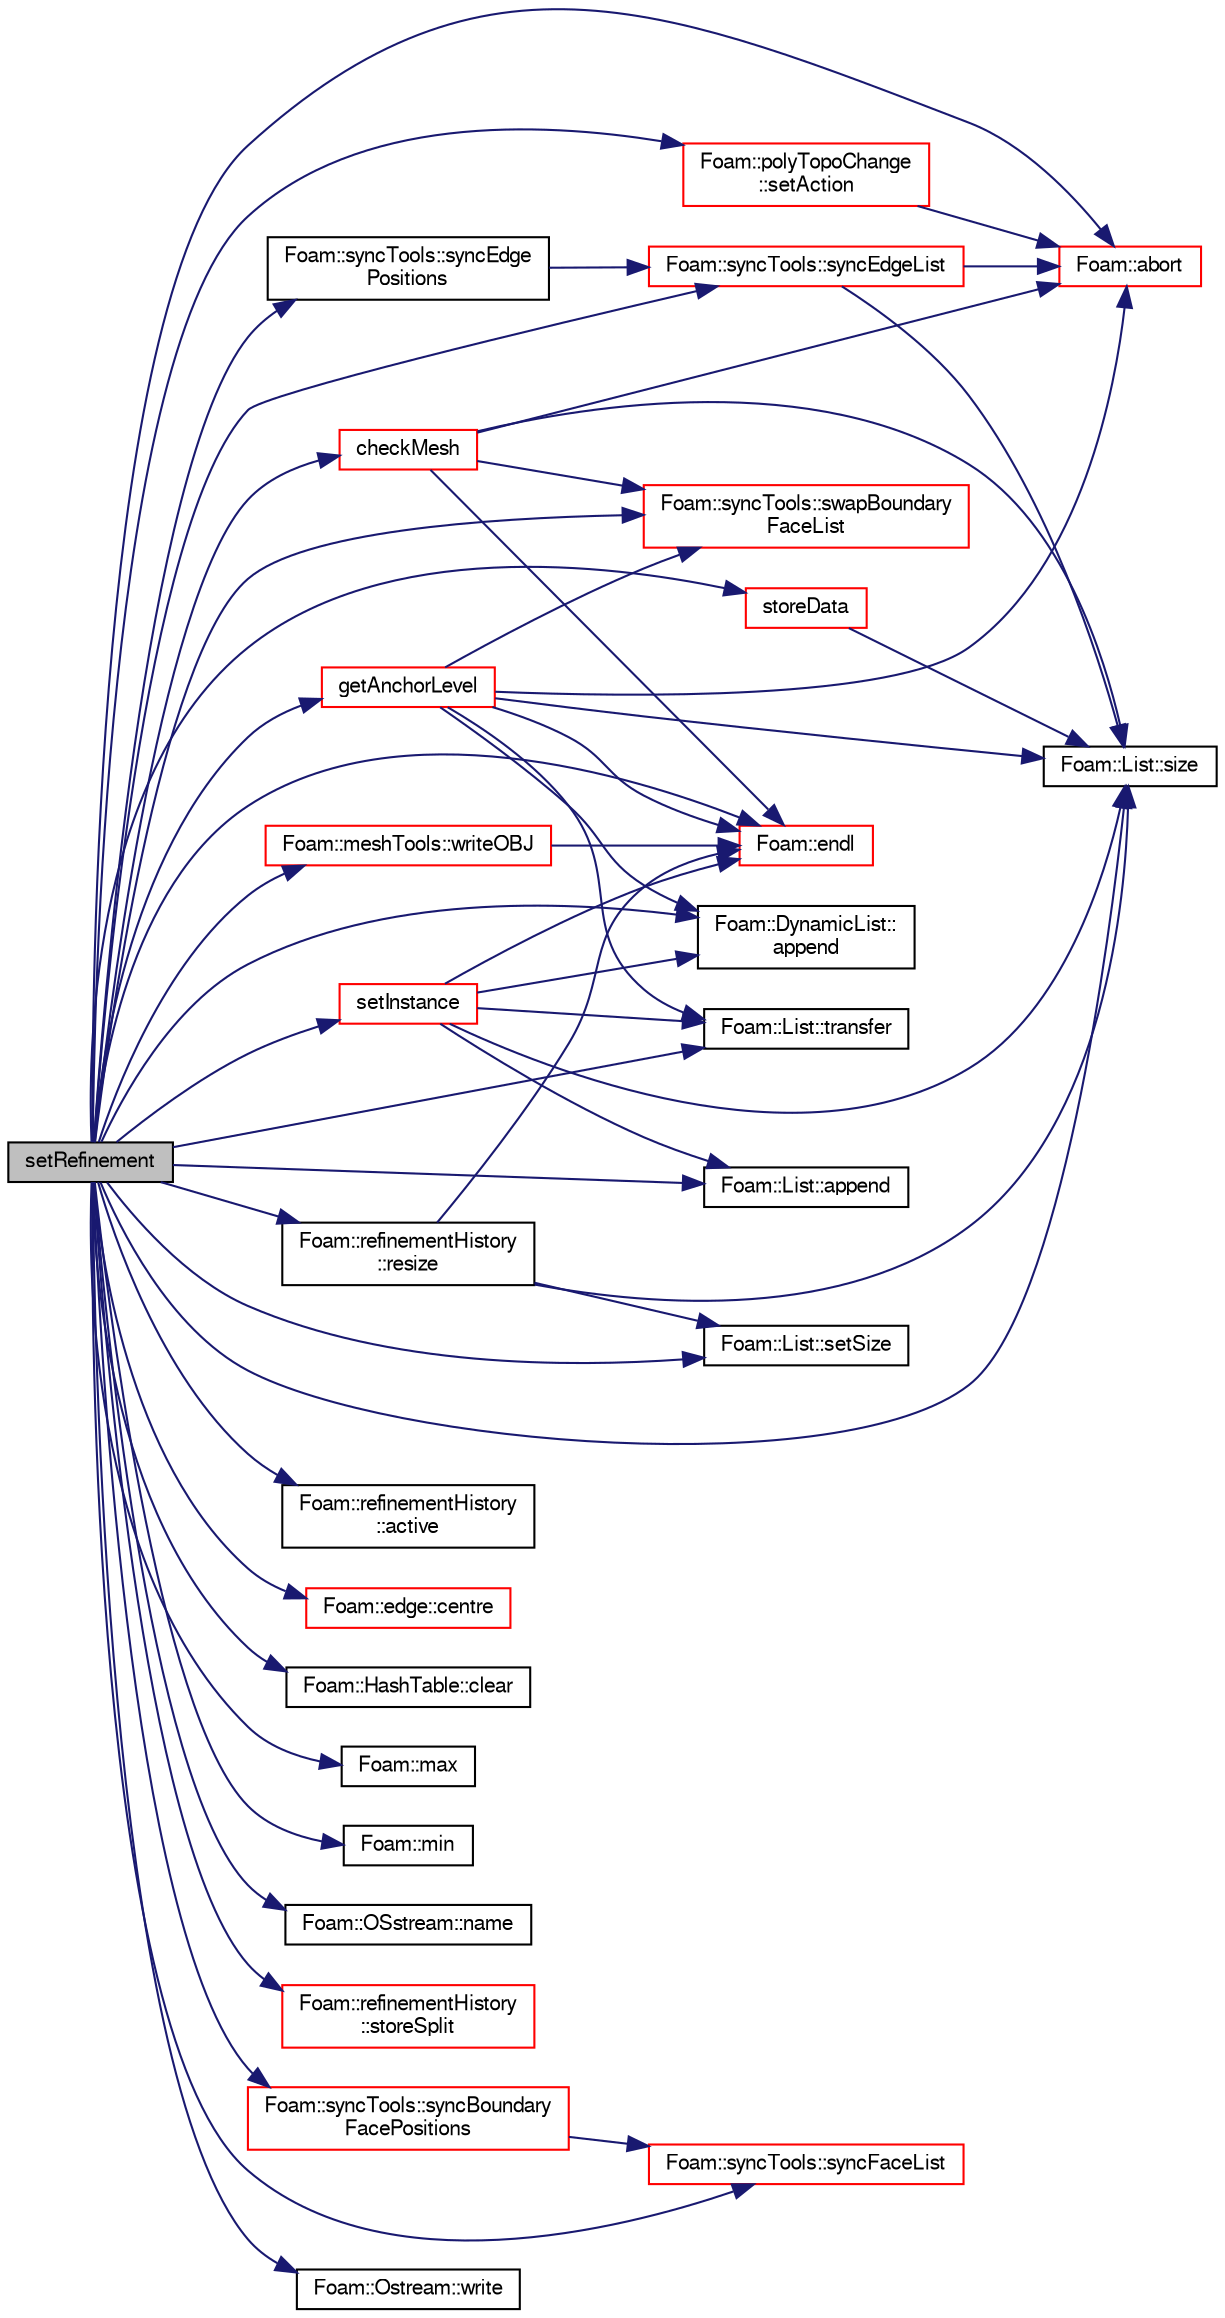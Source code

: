 digraph "setRefinement"
{
  bgcolor="transparent";
  edge [fontname="FreeSans",fontsize="10",labelfontname="FreeSans",labelfontsize="10"];
  node [fontname="FreeSans",fontsize="10",shape=record];
  rankdir="LR";
  Node4214 [label="setRefinement",height=0.2,width=0.4,color="black", fillcolor="grey75", style="filled", fontcolor="black"];
  Node4214 -> Node4215 [color="midnightblue",fontsize="10",style="solid",fontname="FreeSans"];
  Node4215 [label="Foam::abort",height=0.2,width=0.4,color="red",URL="$a21124.html#a447107a607d03e417307c203fa5fb44b"];
  Node4214 -> Node4258 [color="midnightblue",fontsize="10",style="solid",fontname="FreeSans"];
  Node4258 [label="Foam::refinementHistory\l::active",height=0.2,width=0.4,color="black",URL="$a21690.html#ad9735e23cb0888fb98e1c5893aecff7e",tooltip="Is there unrefinement history. Note that this will fall over if. "];
  Node4214 -> Node4259 [color="midnightblue",fontsize="10",style="solid",fontname="FreeSans"];
  Node4259 [label="Foam::List::append",height=0.2,width=0.4,color="black",URL="$a25694.html#a399dd2bf0d9a32016717dc90126f016b",tooltip="Append an element at the end of the list. "];
  Node4214 -> Node4260 [color="midnightblue",fontsize="10",style="solid",fontname="FreeSans"];
  Node4260 [label="Foam::DynamicList::\lappend",height=0.2,width=0.4,color="black",URL="$a25890.html#a7b67b42af715604376ad63a681dee6d8",tooltip="Append an element at the end of the list. "];
  Node4214 -> Node4261 [color="midnightblue",fontsize="10",style="solid",fontname="FreeSans"];
  Node4261 [label="Foam::edge::centre",height=0.2,width=0.4,color="red",URL="$a27210.html#a87a4cbbb775d06be2c2f27bdab4ddb04",tooltip="Return centre (centroid) "];
  Node4214 -> Node4265 [color="midnightblue",fontsize="10",style="solid",fontname="FreeSans"];
  Node4265 [label="checkMesh",height=0.2,width=0.4,color="red",URL="$a21654.html#a432ff341842268fa21b8363e6b2c45b9",tooltip="Debug: Check coupled mesh for correctness. "];
  Node4265 -> Node4223 [color="midnightblue",fontsize="10",style="solid",fontname="FreeSans"];
  Node4223 [label="Foam::endl",height=0.2,width=0.4,color="red",URL="$a21124.html#a2db8fe02a0d3909e9351bb4275b23ce4",tooltip="Add newline and flush stream. "];
  Node4265 -> Node4266 [color="midnightblue",fontsize="10",style="solid",fontname="FreeSans"];
  Node4266 [label="Foam::syncTools::swapBoundary\lFaceList",height=0.2,width=0.4,color="red",URL="$a27502.html#a30e4f2ce2c2399c35f5d674bdb7c07fd",tooltip="Swap coupled boundary face values. "];
  Node4265 -> Node4215 [color="midnightblue",fontsize="10",style="solid",fontname="FreeSans"];
  Node4265 -> Node4316 [color="midnightblue",fontsize="10",style="solid",fontname="FreeSans"];
  Node4316 [label="Foam::List::size",height=0.2,width=0.4,color="black",URL="$a25694.html#a8a5f6fa29bd4b500caf186f60245b384",tooltip="Override size to be inconsistent with allocated storage. "];
  Node4214 -> Node4549 [color="midnightblue",fontsize="10",style="solid",fontname="FreeSans"];
  Node4549 [label="Foam::HashTable::clear",height=0.2,width=0.4,color="black",URL="$a25702.html#ac8bb3912a3ce86b15842e79d0b421204",tooltip="Clear all entries from table. "];
  Node4214 -> Node4223 [color="midnightblue",fontsize="10",style="solid",fontname="FreeSans"];
  Node4214 -> Node4601 [color="midnightblue",fontsize="10",style="solid",fontname="FreeSans"];
  Node4601 [label="getAnchorLevel",height=0.2,width=0.4,color="red",URL="$a21654.html#aed49cb175362b037d69517422f320332",tooltip="Gets level such that the face has four points <= level. "];
  Node4601 -> Node4215 [color="midnightblue",fontsize="10",style="solid",fontname="FreeSans"];
  Node4601 -> Node4260 [color="midnightblue",fontsize="10",style="solid",fontname="FreeSans"];
  Node4601 -> Node4223 [color="midnightblue",fontsize="10",style="solid",fontname="FreeSans"];
  Node4601 -> Node4316 [color="midnightblue",fontsize="10",style="solid",fontname="FreeSans"];
  Node4601 -> Node4266 [color="midnightblue",fontsize="10",style="solid",fontname="FreeSans"];
  Node4601 -> Node4618 [color="midnightblue",fontsize="10",style="solid",fontname="FreeSans"];
  Node4618 [label="Foam::List::transfer",height=0.2,width=0.4,color="black",URL="$a25694.html#a25ad1d2084d16b234b0cf91c07e832c0",tooltip="Transfer the contents of the argument List into this list. "];
  Node4214 -> Node4431 [color="midnightblue",fontsize="10",style="solid",fontname="FreeSans"];
  Node4431 [label="Foam::max",height=0.2,width=0.4,color="black",URL="$a21124.html#ac993e906cf2774ae77e666bc24e81733"];
  Node4214 -> Node4575 [color="midnightblue",fontsize="10",style="solid",fontname="FreeSans"];
  Node4575 [label="Foam::min",height=0.2,width=0.4,color="black",URL="$a21124.html#a253e112ad2d56d96230ff39ea7f442dc"];
  Node4214 -> Node4332 [color="midnightblue",fontsize="10",style="solid",fontname="FreeSans"];
  Node4332 [label="Foam::OSstream::name",height=0.2,width=0.4,color="black",URL="$a26290.html#a41b2d01e5fd6e1bc71a895d8b8a86308",tooltip="Return the name of the stream. "];
  Node4214 -> Node4622 [color="midnightblue",fontsize="10",style="solid",fontname="FreeSans"];
  Node4622 [label="Foam::refinementHistory\l::resize",height=0.2,width=0.4,color="black",URL="$a21690.html#abb1149a404586373ae9d9d4a6bfc65e7",tooltip="Extend/shrink storage. additional visibleCells_ elements get. "];
  Node4622 -> Node4316 [color="midnightblue",fontsize="10",style="solid",fontname="FreeSans"];
  Node4622 -> Node4223 [color="midnightblue",fontsize="10",style="solid",fontname="FreeSans"];
  Node4622 -> Node4277 [color="midnightblue",fontsize="10",style="solid",fontname="FreeSans"];
  Node4277 [label="Foam::List::setSize",height=0.2,width=0.4,color="black",URL="$a25694.html#aedb985ffeaf1bdbfeccc2a8730405703",tooltip="Reset size of List. "];
  Node4214 -> Node4623 [color="midnightblue",fontsize="10",style="solid",fontname="FreeSans"];
  Node4623 [label="Foam::polyTopoChange\l::setAction",height=0.2,width=0.4,color="red",URL="$a21678.html#a40a23962b792d24f4cb999f5b55aece2",tooltip="For compatibility with polyTopoChange: set topological action. "];
  Node4623 -> Node4215 [color="midnightblue",fontsize="10",style="solid",fontname="FreeSans"];
  Node4214 -> Node4702 [color="midnightblue",fontsize="10",style="solid",fontname="FreeSans"];
  Node4702 [label="setInstance",height=0.2,width=0.4,color="red",URL="$a21654.html#af44817e5a0340574e0dd5d2d863d75d1"];
  Node4702 -> Node4223 [color="midnightblue",fontsize="10",style="solid",fontname="FreeSans"];
  Node4702 -> Node4260 [color="midnightblue",fontsize="10",style="solid",fontname="FreeSans"];
  Node4702 -> Node4316 [color="midnightblue",fontsize="10",style="solid",fontname="FreeSans"];
  Node4702 -> Node4618 [color="midnightblue",fontsize="10",style="solid",fontname="FreeSans"];
  Node4702 -> Node4259 [color="midnightblue",fontsize="10",style="solid",fontname="FreeSans"];
  Node4214 -> Node4277 [color="midnightblue",fontsize="10",style="solid",fontname="FreeSans"];
  Node4214 -> Node4316 [color="midnightblue",fontsize="10",style="solid",fontname="FreeSans"];
  Node4214 -> Node4709 [color="midnightblue",fontsize="10",style="solid",fontname="FreeSans"];
  Node4709 [label="storeData",height=0.2,width=0.4,color="red",URL="$a21654.html#aca564b3e1d6bf72a398ffc8c17668020",tooltip="Signal points/face/cells for which to store data. "];
  Node4709 -> Node4316 [color="midnightblue",fontsize="10",style="solid",fontname="FreeSans"];
  Node4214 -> Node4710 [color="midnightblue",fontsize="10",style="solid",fontname="FreeSans"];
  Node4710 [label="Foam::refinementHistory\l::storeSplit",height=0.2,width=0.4,color="red",URL="$a21690.html#a18c6de6437321e5de64b0fec4180a69f",tooltip="Store splitting of cell into 8. "];
  Node4214 -> Node4266 [color="midnightblue",fontsize="10",style="solid",fontname="FreeSans"];
  Node4214 -> Node4730 [color="midnightblue",fontsize="10",style="solid",fontname="FreeSans"];
  Node4730 [label="Foam::syncTools::syncBoundary\lFacePositions",height=0.2,width=0.4,color="red",URL="$a27502.html#a6df81b2bf1cb57d5a6ccc1d8d26b711c",tooltip="Synchronize locations on boundary faces only. "];
  Node4730 -> Node4347 [color="midnightblue",fontsize="10",style="solid",fontname="FreeSans"];
  Node4347 [label="Foam::syncTools::syncFaceList",height=0.2,width=0.4,color="red",URL="$a27502.html#abed40ebf1b90b365509600f5e7b004b7",tooltip="Synchronize values on all mesh faces. "];
  Node4214 -> Node4731 [color="midnightblue",fontsize="10",style="solid",fontname="FreeSans"];
  Node4731 [label="Foam::syncTools::syncEdgeList",height=0.2,width=0.4,color="red",URL="$a27502.html#a5ed3e64d2ef89e3823674727ea1b3d58",tooltip="Synchronize values on all mesh edges. "];
  Node4731 -> Node4316 [color="midnightblue",fontsize="10",style="solid",fontname="FreeSans"];
  Node4731 -> Node4215 [color="midnightblue",fontsize="10",style="solid",fontname="FreeSans"];
  Node4214 -> Node4748 [color="midnightblue",fontsize="10",style="solid",fontname="FreeSans"];
  Node4748 [label="Foam::syncTools::syncEdge\lPositions",height=0.2,width=0.4,color="black",URL="$a27502.html#a6b6d5805ee5c869b4bb7c42840c3e982",tooltip="Synchronize locations on all mesh edges. "];
  Node4748 -> Node4731 [color="midnightblue",fontsize="10",style="solid",fontname="FreeSans"];
  Node4214 -> Node4347 [color="midnightblue",fontsize="10",style="solid",fontname="FreeSans"];
  Node4214 -> Node4618 [color="midnightblue",fontsize="10",style="solid",fontname="FreeSans"];
  Node4214 -> Node4459 [color="midnightblue",fontsize="10",style="solid",fontname="FreeSans"];
  Node4459 [label="Foam::Ostream::write",height=0.2,width=0.4,color="black",URL="$a26238.html#a81a19ad9e4098b4701cc8bab9a59d78b",tooltip="Write next token to stream. "];
  Node4214 -> Node4336 [color="midnightblue",fontsize="10",style="solid",fontname="FreeSans"];
  Node4336 [label="Foam::meshTools::writeOBJ",height=0.2,width=0.4,color="red",URL="$a21153.html#afd76c6ccc8ee4a5957f0232218167c17",tooltip="Write obj representation of point. "];
  Node4336 -> Node4223 [color="midnightblue",fontsize="10",style="solid",fontname="FreeSans"];
}
